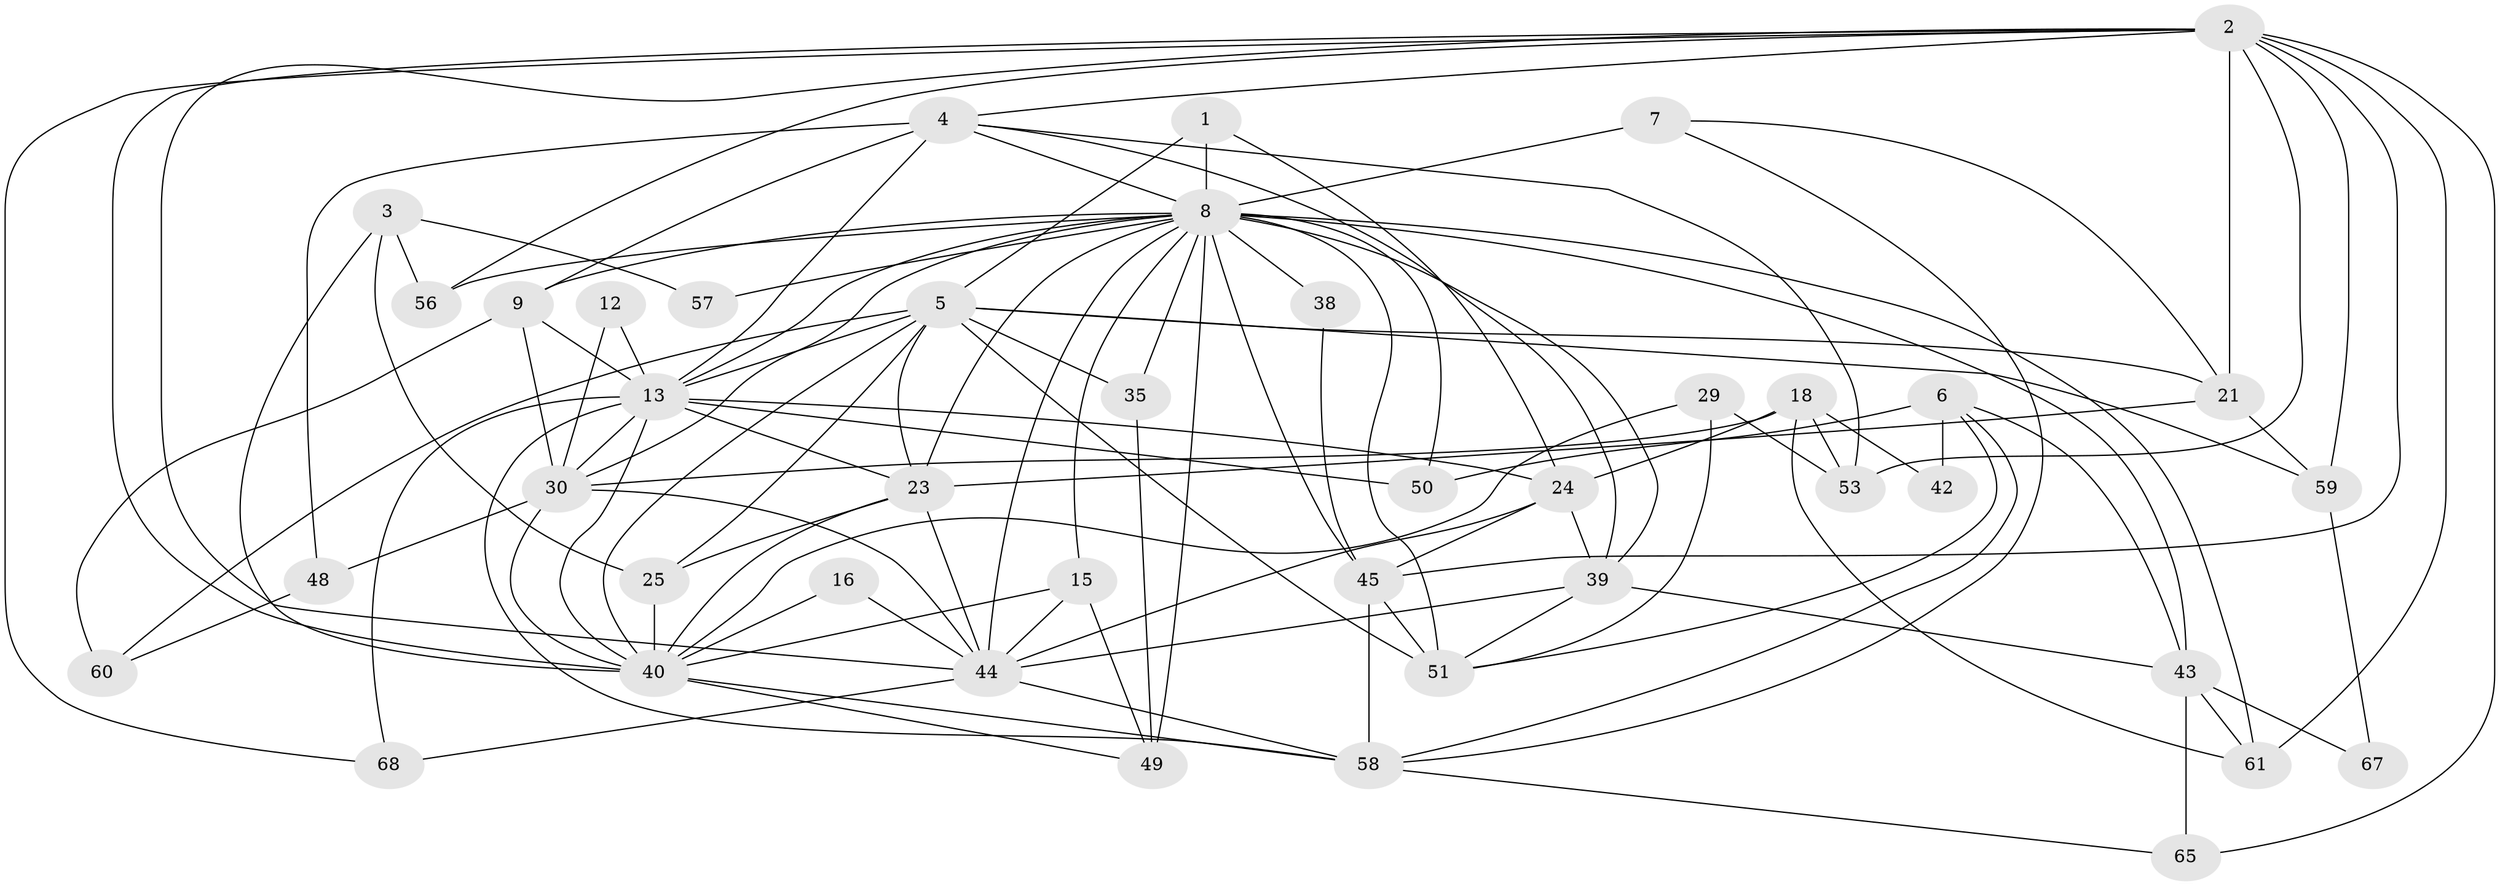 // original degree distribution, {3: 0.20238095238095238, 5: 0.19047619047619047, 4: 0.30952380952380953, 2: 0.15476190476190477, 7: 0.03571428571428571, 6: 0.10714285714285714}
// Generated by graph-tools (version 1.1) at 2025/15/03/09/25 04:15:07]
// undirected, 42 vertices, 112 edges
graph export_dot {
graph [start="1"]
  node [color=gray90,style=filled];
  1 [super="+27"];
  2 [super="+11"];
  3 [super="+26"];
  4 [super="+37"];
  5 [super="+17+71"];
  6;
  7 [super="+34"];
  8 [super="+14+10"];
  9;
  12;
  13 [super="+46+31"];
  15;
  16;
  18;
  21 [super="+33"];
  23 [super="+69+62"];
  24 [super="+64"];
  25;
  29;
  30 [super="+36"];
  35;
  38;
  39 [super="+75"];
  40 [super="+41+52"];
  42;
  43;
  44 [super="+55"];
  45 [super="+70"];
  48;
  49 [super="+72"];
  50;
  51 [super="+73+80"];
  53;
  56;
  57;
  58 [super="+63"];
  59;
  60;
  61 [super="+74"];
  65;
  67;
  68;
  1 -- 24;
  1 -- 5;
  1 -- 8;
  2 -- 59;
  2 -- 65;
  2 -- 21 [weight=2];
  2 -- 68;
  2 -- 45;
  2 -- 53;
  2 -- 56;
  2 -- 61;
  2 -- 4;
  2 -- 40 [weight=2];
  2 -- 44;
  3 -- 56;
  3 -- 25;
  3 -- 57;
  3 -- 40;
  4 -- 9;
  4 -- 39;
  4 -- 48 [weight=2];
  4 -- 53;
  4 -- 13;
  4 -- 8;
  5 -- 25;
  5 -- 59;
  5 -- 35;
  5 -- 23;
  5 -- 21 [weight=2];
  5 -- 13;
  5 -- 60;
  5 -- 51;
  5 -- 40;
  6 -- 50;
  6 -- 42;
  6 -- 43;
  6 -- 58;
  6 -- 51;
  7 -- 21;
  7 -- 58;
  7 -- 8 [weight=2];
  8 -- 23 [weight=2];
  8 -- 13;
  8 -- 51 [weight=2];
  8 -- 45;
  8 -- 35;
  8 -- 38;
  8 -- 39;
  8 -- 44;
  8 -- 15;
  8 -- 49 [weight=2];
  8 -- 30;
  8 -- 9;
  8 -- 43;
  8 -- 50;
  8 -- 56;
  8 -- 57;
  8 -- 61;
  9 -- 60;
  9 -- 13;
  9 -- 30;
  12 -- 30;
  12 -- 13;
  13 -- 50;
  13 -- 24 [weight=2];
  13 -- 68;
  13 -- 23;
  13 -- 40;
  13 -- 58;
  13 -- 30;
  15 -- 49;
  15 -- 40;
  15 -- 44;
  16 -- 44;
  16 -- 40;
  18 -- 53;
  18 -- 42;
  18 -- 24;
  18 -- 61;
  18 -- 30;
  21 -- 59;
  21 -- 23;
  23 -- 25;
  23 -- 44 [weight=2];
  23 -- 40;
  24 -- 44 [weight=2];
  24 -- 45;
  24 -- 39;
  25 -- 40;
  29 -- 51;
  29 -- 53;
  29 -- 40;
  30 -- 48;
  30 -- 40;
  30 -- 44;
  35 -- 49;
  38 -- 45;
  39 -- 51;
  39 -- 43;
  39 -- 44;
  40 -- 58;
  40 -- 49;
  43 -- 65;
  43 -- 67;
  43 -- 61;
  44 -- 68;
  44 -- 58;
  45 -- 51;
  45 -- 58;
  48 -- 60;
  58 -- 65;
  59 -- 67;
}
